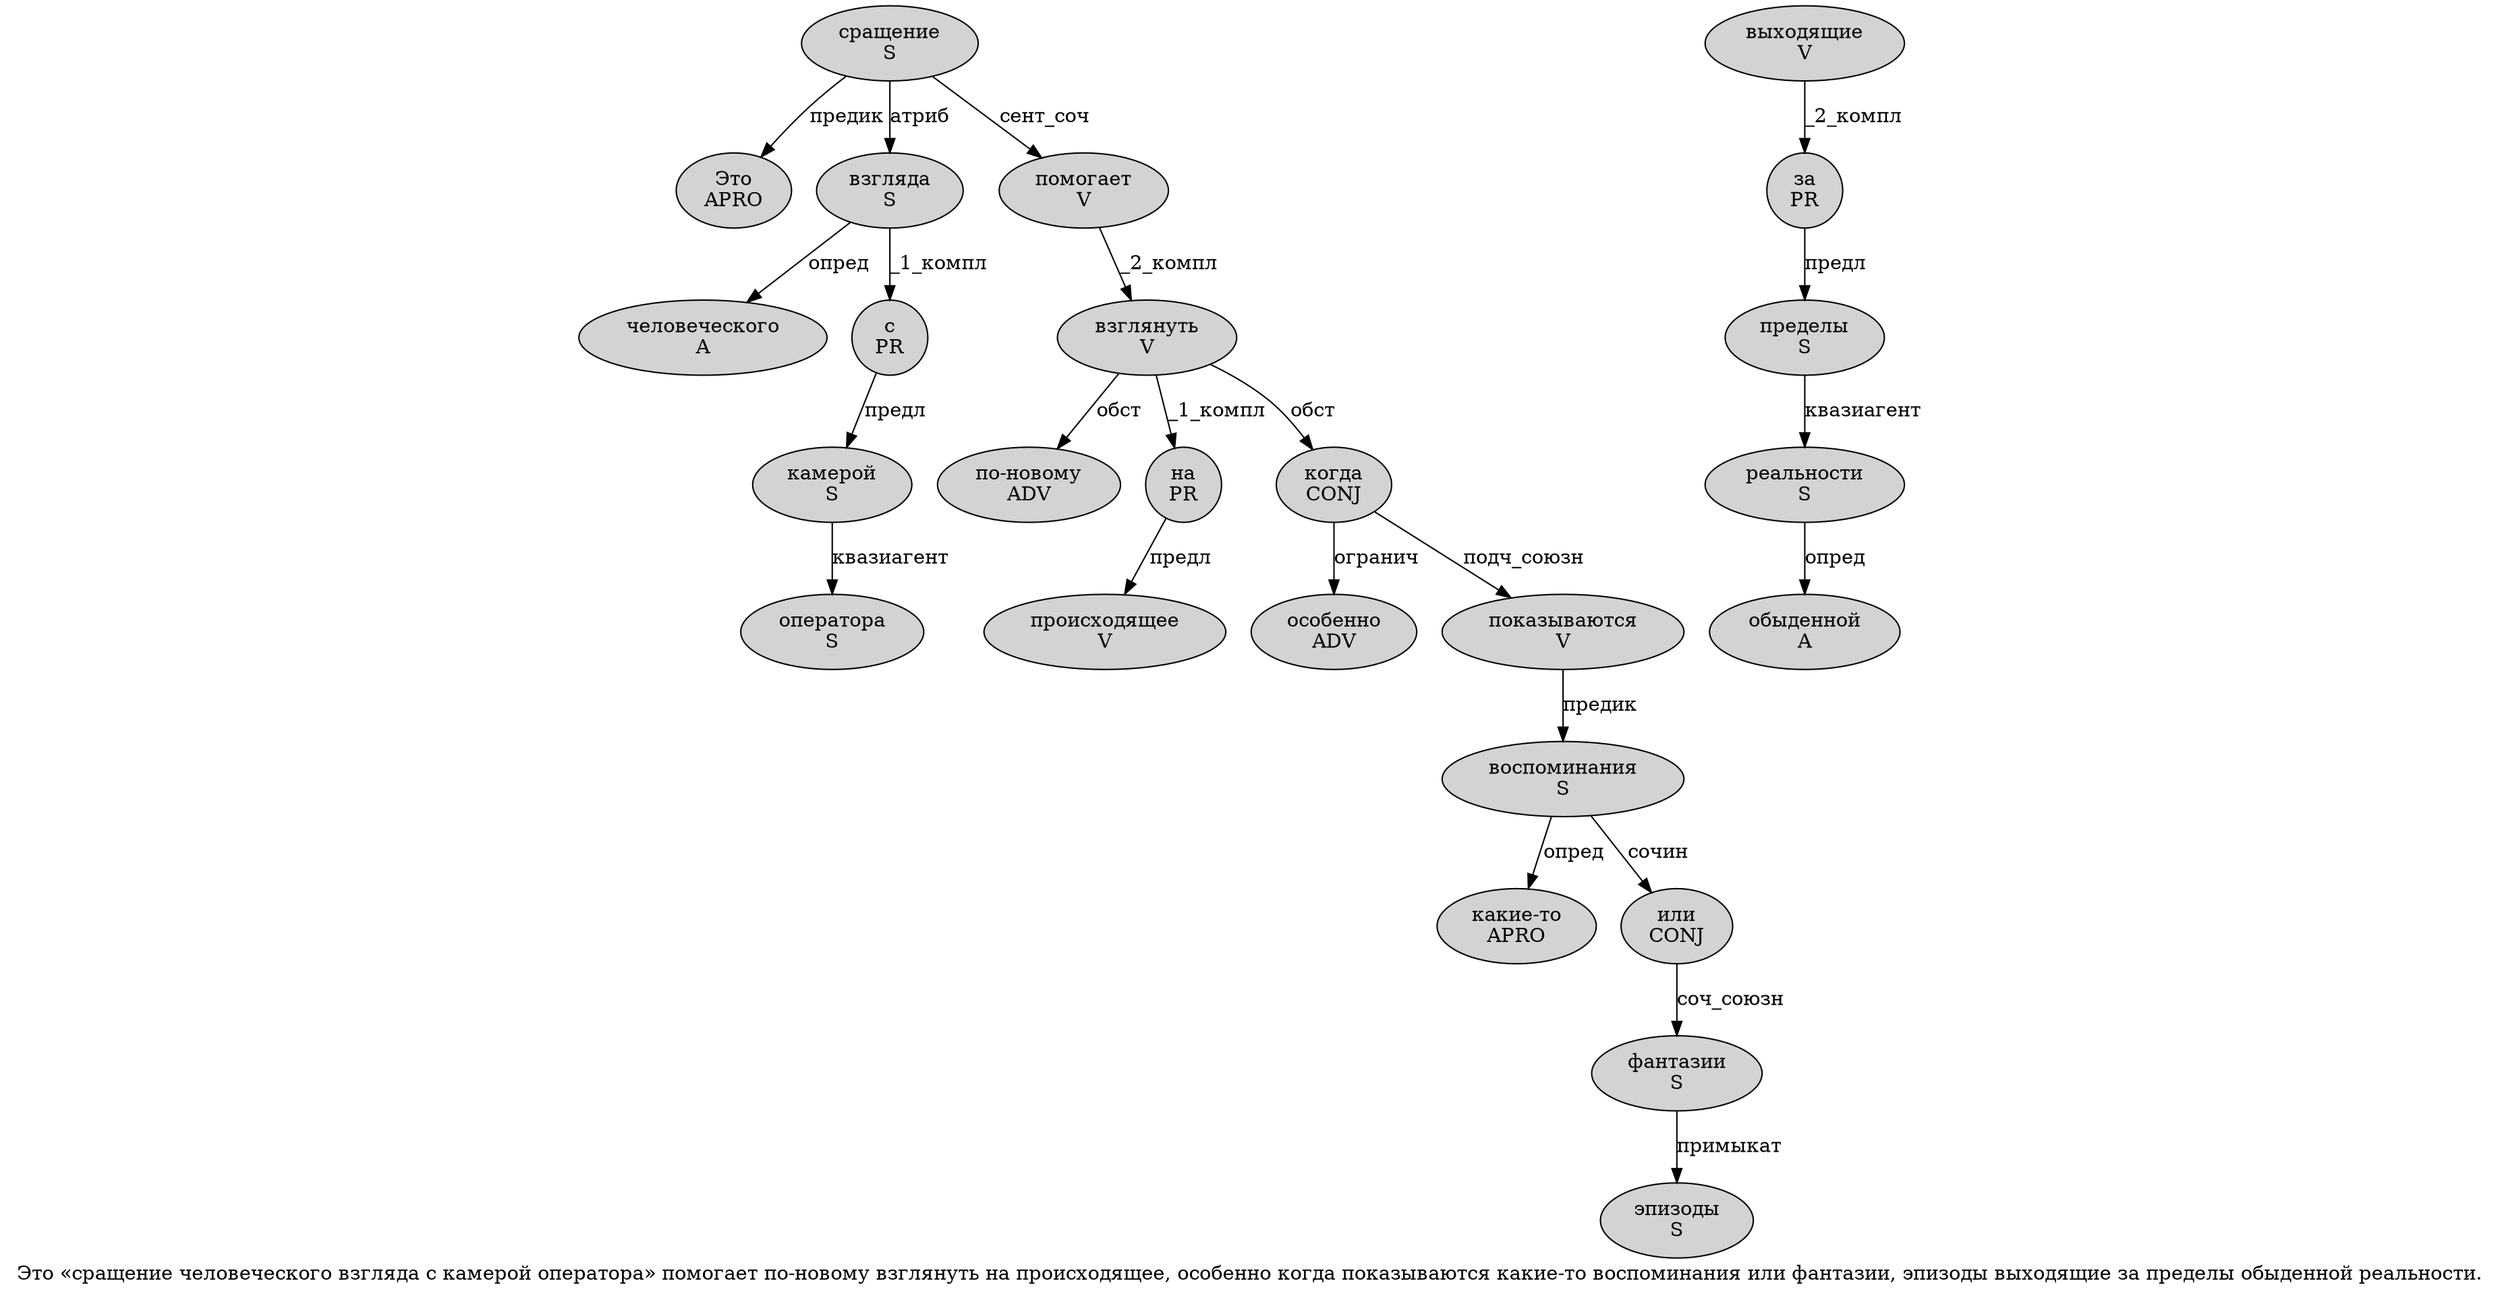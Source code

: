 digraph SENTENCE_2239 {
	graph [label="Это «сращение человеческого взгляда с камерой оператора» помогает по-новому взглянуть на происходящее, особенно когда показываются какие-то воспоминания или фантазии, эпизоды выходящие за пределы обыденной реальности."]
	node [style=filled]
		0 [label="Это
APRO" color="" fillcolor=lightgray penwidth=1 shape=ellipse]
		2 [label="сращение
S" color="" fillcolor=lightgray penwidth=1 shape=ellipse]
		3 [label="человеческого
A" color="" fillcolor=lightgray penwidth=1 shape=ellipse]
		4 [label="взгляда
S" color="" fillcolor=lightgray penwidth=1 shape=ellipse]
		5 [label="с
PR" color="" fillcolor=lightgray penwidth=1 shape=ellipse]
		6 [label="камерой
S" color="" fillcolor=lightgray penwidth=1 shape=ellipse]
		7 [label="оператора
S" color="" fillcolor=lightgray penwidth=1 shape=ellipse]
		9 [label="помогает
V" color="" fillcolor=lightgray penwidth=1 shape=ellipse]
		10 [label="по-новому
ADV" color="" fillcolor=lightgray penwidth=1 shape=ellipse]
		11 [label="взглянуть
V" color="" fillcolor=lightgray penwidth=1 shape=ellipse]
		12 [label="на
PR" color="" fillcolor=lightgray penwidth=1 shape=ellipse]
		13 [label="происходящее
V" color="" fillcolor=lightgray penwidth=1 shape=ellipse]
		15 [label="особенно
ADV" color="" fillcolor=lightgray penwidth=1 shape=ellipse]
		16 [label="когда
CONJ" color="" fillcolor=lightgray penwidth=1 shape=ellipse]
		17 [label="показываются
V" color="" fillcolor=lightgray penwidth=1 shape=ellipse]
		18 [label="какие-то
APRO" color="" fillcolor=lightgray penwidth=1 shape=ellipse]
		19 [label="воспоминания
S" color="" fillcolor=lightgray penwidth=1 shape=ellipse]
		20 [label="или
CONJ" color="" fillcolor=lightgray penwidth=1 shape=ellipse]
		21 [label="фантазии
S" color="" fillcolor=lightgray penwidth=1 shape=ellipse]
		23 [label="эпизоды
S" color="" fillcolor=lightgray penwidth=1 shape=ellipse]
		24 [label="выходящие
V" color="" fillcolor=lightgray penwidth=1 shape=ellipse]
		25 [label="за
PR" color="" fillcolor=lightgray penwidth=1 shape=ellipse]
		26 [label="пределы
S" color="" fillcolor=lightgray penwidth=1 shape=ellipse]
		27 [label="обыденной
A" color="" fillcolor=lightgray penwidth=1 shape=ellipse]
		28 [label="реальности
S" color="" fillcolor=lightgray penwidth=1 shape=ellipse]
			5 -> 6 [label="предл"]
			24 -> 25 [label="_2_компл"]
			19 -> 18 [label="опред"]
			19 -> 20 [label="сочин"]
			12 -> 13 [label="предл"]
			2 -> 0 [label="предик"]
			2 -> 4 [label="атриб"]
			2 -> 9 [label="сент_соч"]
			20 -> 21 [label="соч_союзн"]
			25 -> 26 [label="предл"]
			4 -> 3 [label="опред"]
			4 -> 5 [label="_1_компл"]
			6 -> 7 [label="квазиагент"]
			11 -> 10 [label="обст"]
			11 -> 12 [label="_1_компл"]
			11 -> 16 [label="обст"]
			9 -> 11 [label="_2_компл"]
			26 -> 28 [label="квазиагент"]
			17 -> 19 [label="предик"]
			21 -> 23 [label="примыкат"]
			28 -> 27 [label="опред"]
			16 -> 15 [label="огранич"]
			16 -> 17 [label="подч_союзн"]
}